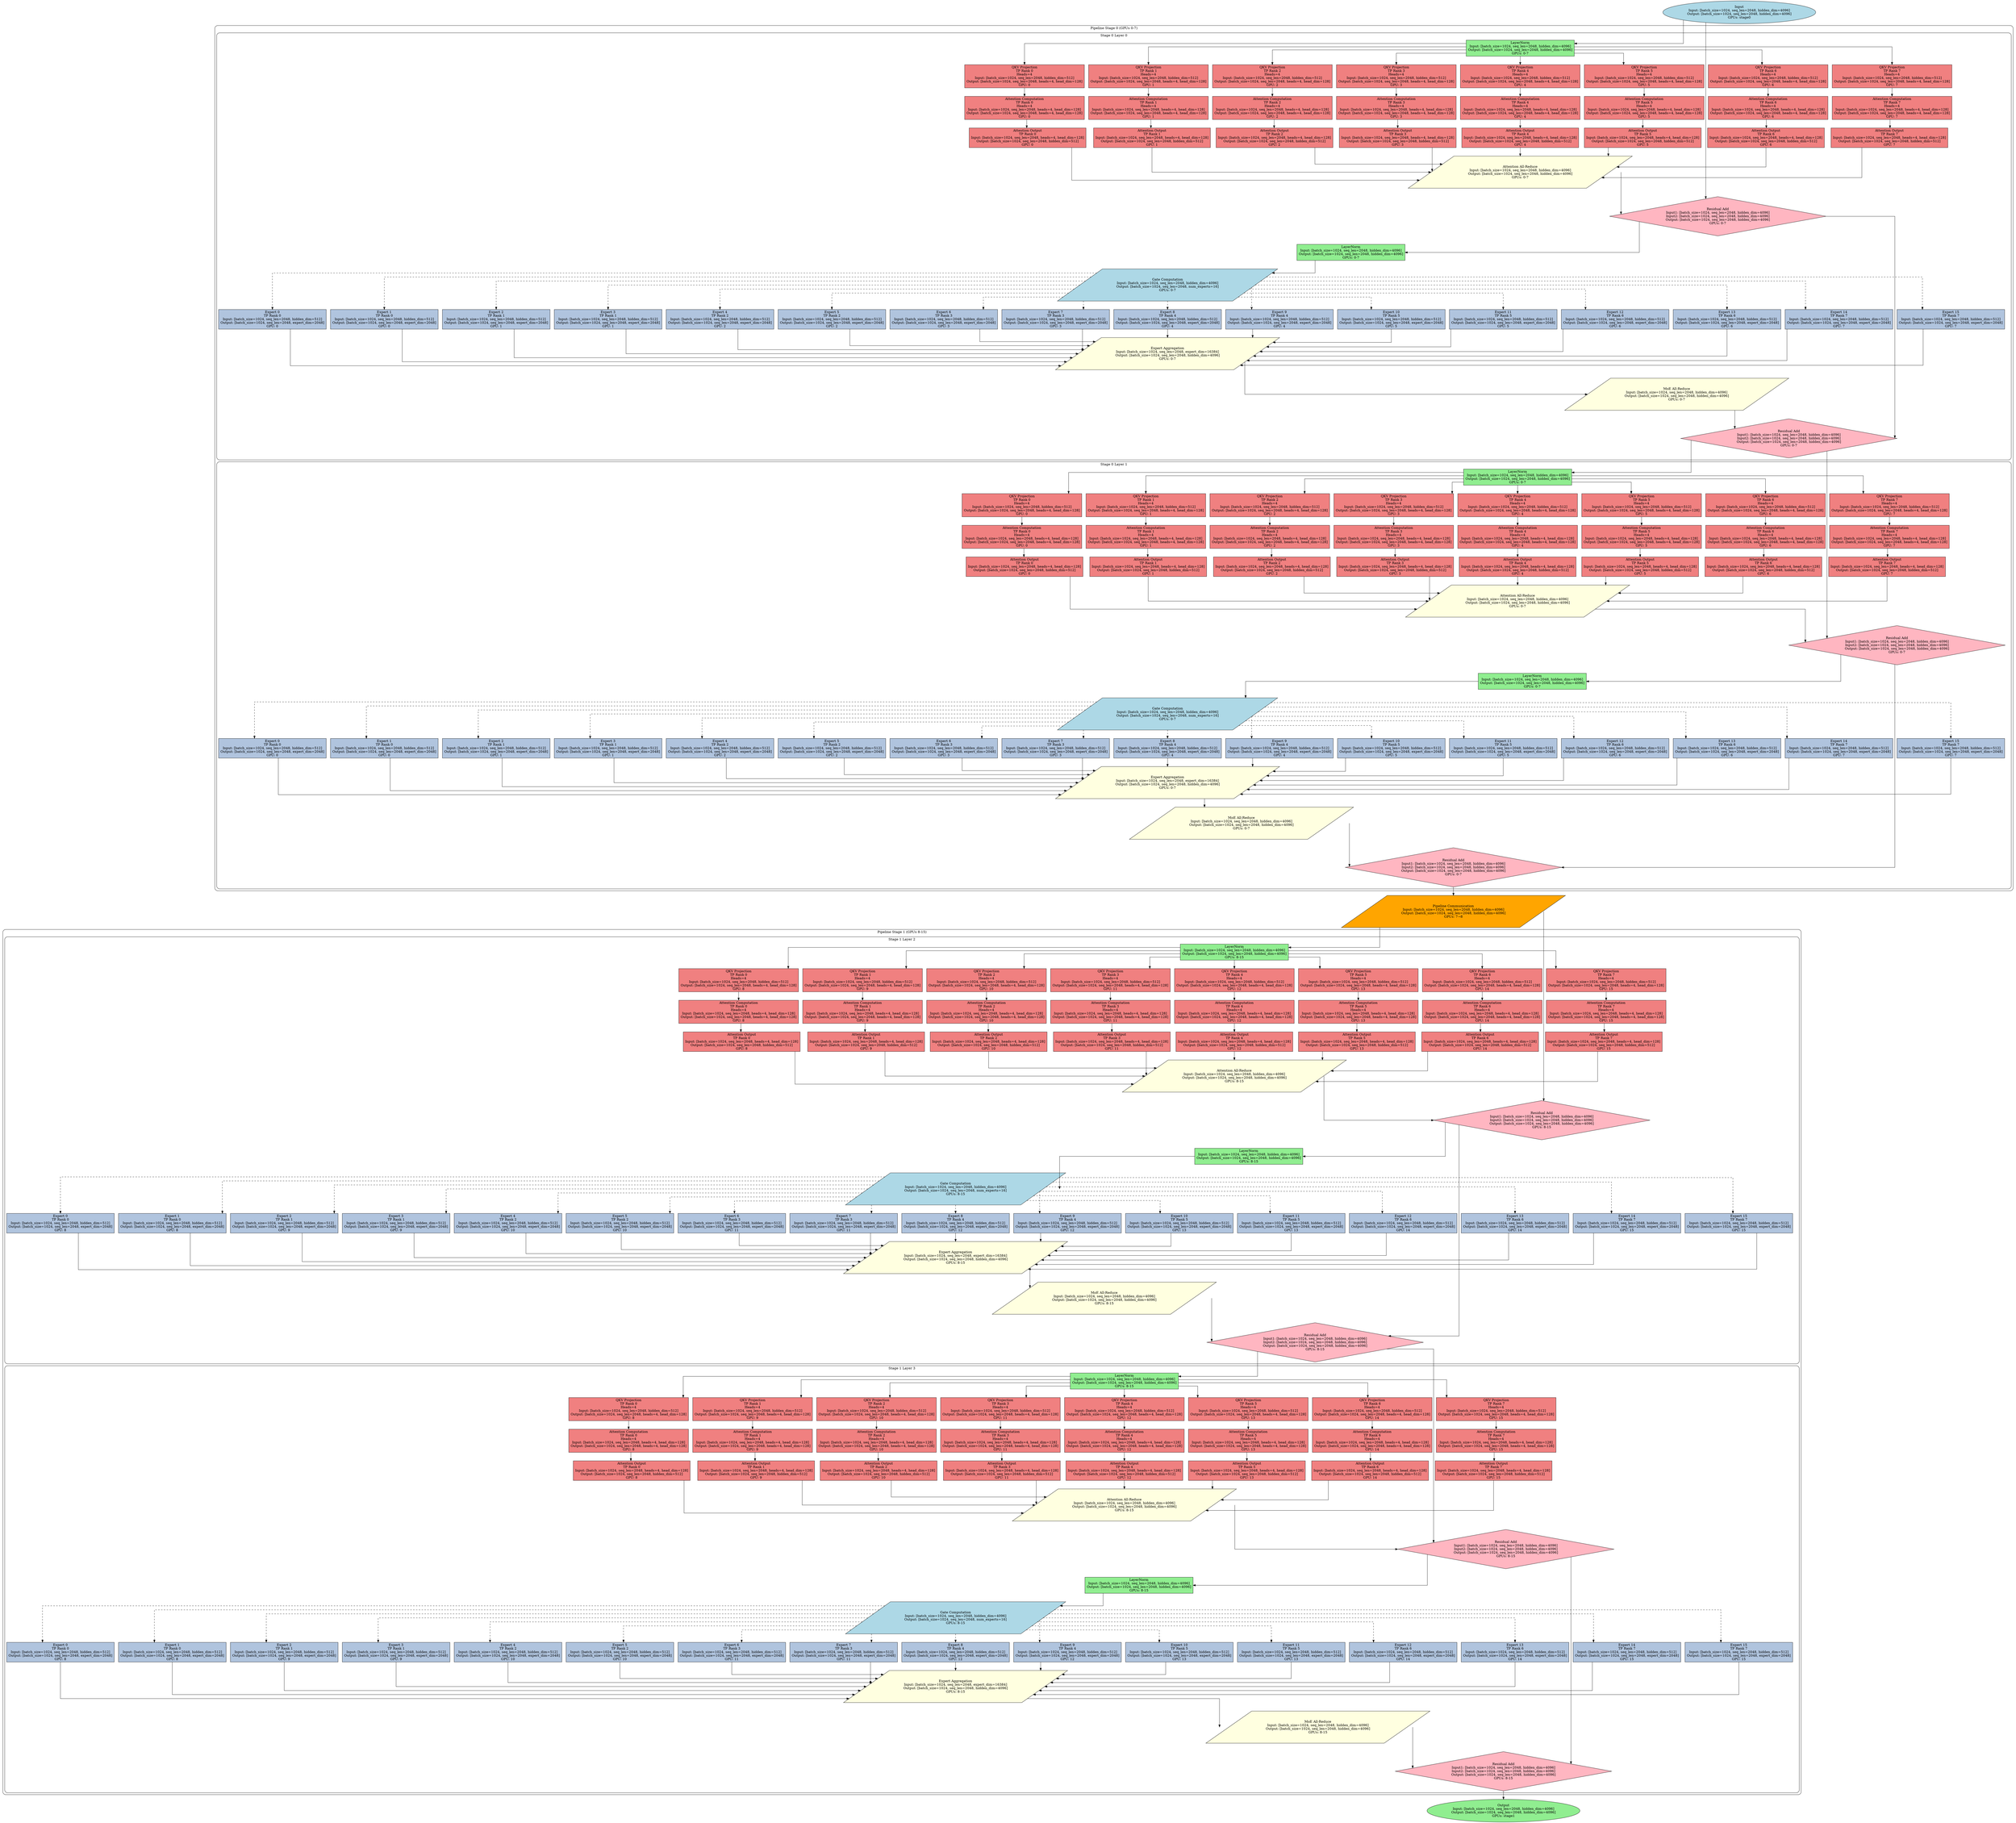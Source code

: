 // Baseline TP=8, PP=2 MoE Transformer DAG
digraph Baseline_TP8_PP2 {
	graph [rankdir=TB splines=ortho]
	node [fillcolor=lightgray shape=rectangle style=filled]
	input [label="Input\nInput: [batch_size=1024, seq_len=2048, hidden_dim=4096]\nOutput: [batch_size=1024, seq_len=2048, hidden_dim=4096]\nGPUs: stage0" fillcolor=lightblue shape=ellipse]
	subgraph cluster_stage0 {
		fillcolor=lightcyan label="Pipeline Stage 0 (GPUs 0-7)" style=rounded
		subgraph cluster_stage0_layer0 {
			fillcolor=lightyellow label="Stage 0 Layer 0" style=rounded
			stage0_layer0_ln1 [label="LayerNorm\nInput: [batch_size=1024, seq_len=2048, hidden_dim=4096]\nOutput: [batch_size=1024, seq_len=2048, hidden_dim=4096]\nGPUs: 0-7" fillcolor=lightgreen]
			stage0_layer0_qkv_tp_0 [label="QKV Projection\nTP Rank 0\nHeads=4\nInput: [batch_size=1024, seq_len=2048, hidden_dim=512]\nOutput: [batch_size=1024, seq_len=2048, heads=4, head_dim=128]\nGPU: 0" fillcolor=lightcoral]
			stage0_layer0_qkv_tp_1 [label="QKV Projection\nTP Rank 1\nHeads=4\nInput: [batch_size=1024, seq_len=2048, hidden_dim=512]\nOutput: [batch_size=1024, seq_len=2048, heads=4, head_dim=128]\nGPU: 1" fillcolor=lightcoral]
			stage0_layer0_qkv_tp_2 [label="QKV Projection\nTP Rank 2\nHeads=4\nInput: [batch_size=1024, seq_len=2048, hidden_dim=512]\nOutput: [batch_size=1024, seq_len=2048, heads=4, head_dim=128]\nGPU: 2" fillcolor=lightcoral]
			stage0_layer0_qkv_tp_3 [label="QKV Projection\nTP Rank 3\nHeads=4\nInput: [batch_size=1024, seq_len=2048, hidden_dim=512]\nOutput: [batch_size=1024, seq_len=2048, heads=4, head_dim=128]\nGPU: 3" fillcolor=lightcoral]
			stage0_layer0_qkv_tp_4 [label="QKV Projection\nTP Rank 4\nHeads=4\nInput: [batch_size=1024, seq_len=2048, hidden_dim=512]\nOutput: [batch_size=1024, seq_len=2048, heads=4, head_dim=128]\nGPU: 4" fillcolor=lightcoral]
			stage0_layer0_qkv_tp_5 [label="QKV Projection\nTP Rank 5\nHeads=4\nInput: [batch_size=1024, seq_len=2048, hidden_dim=512]\nOutput: [batch_size=1024, seq_len=2048, heads=4, head_dim=128]\nGPU: 5" fillcolor=lightcoral]
			stage0_layer0_qkv_tp_6 [label="QKV Projection\nTP Rank 6\nHeads=4\nInput: [batch_size=1024, seq_len=2048, hidden_dim=512]\nOutput: [batch_size=1024, seq_len=2048, heads=4, head_dim=128]\nGPU: 6" fillcolor=lightcoral]
			stage0_layer0_qkv_tp_7 [label="QKV Projection\nTP Rank 7\nHeads=4\nInput: [batch_size=1024, seq_len=2048, hidden_dim=512]\nOutput: [batch_size=1024, seq_len=2048, heads=4, head_dim=128]\nGPU: 7" fillcolor=lightcoral]
			stage0_layer0_attn_tp_0 [label="Attention Computation\nTP Rank 0\nHeads=4\nInput: [batch_size=1024, seq_len=2048, heads=4, head_dim=128]\nOutput: [batch_size=1024, seq_len=2048, heads=4, head_dim=128]\nGPU: 0" fillcolor=lightcoral]
			stage0_layer0_attn_tp_1 [label="Attention Computation\nTP Rank 1\nHeads=4\nInput: [batch_size=1024, seq_len=2048, heads=4, head_dim=128]\nOutput: [batch_size=1024, seq_len=2048, heads=4, head_dim=128]\nGPU: 1" fillcolor=lightcoral]
			stage0_layer0_attn_tp_2 [label="Attention Computation\nTP Rank 2\nHeads=4\nInput: [batch_size=1024, seq_len=2048, heads=4, head_dim=128]\nOutput: [batch_size=1024, seq_len=2048, heads=4, head_dim=128]\nGPU: 2" fillcolor=lightcoral]
			stage0_layer0_attn_tp_3 [label="Attention Computation\nTP Rank 3\nHeads=4\nInput: [batch_size=1024, seq_len=2048, heads=4, head_dim=128]\nOutput: [batch_size=1024, seq_len=2048, heads=4, head_dim=128]\nGPU: 3" fillcolor=lightcoral]
			stage0_layer0_attn_tp_4 [label="Attention Computation\nTP Rank 4\nHeads=4\nInput: [batch_size=1024, seq_len=2048, heads=4, head_dim=128]\nOutput: [batch_size=1024, seq_len=2048, heads=4, head_dim=128]\nGPU: 4" fillcolor=lightcoral]
			stage0_layer0_attn_tp_5 [label="Attention Computation\nTP Rank 5\nHeads=4\nInput: [batch_size=1024, seq_len=2048, heads=4, head_dim=128]\nOutput: [batch_size=1024, seq_len=2048, heads=4, head_dim=128]\nGPU: 5" fillcolor=lightcoral]
			stage0_layer0_attn_tp_6 [label="Attention Computation\nTP Rank 6\nHeads=4\nInput: [batch_size=1024, seq_len=2048, heads=4, head_dim=128]\nOutput: [batch_size=1024, seq_len=2048, heads=4, head_dim=128]\nGPU: 6" fillcolor=lightcoral]
			stage0_layer0_attn_tp_7 [label="Attention Computation\nTP Rank 7\nHeads=4\nInput: [batch_size=1024, seq_len=2048, heads=4, head_dim=128]\nOutput: [batch_size=1024, seq_len=2048, heads=4, head_dim=128]\nGPU: 7" fillcolor=lightcoral]
			stage0_layer0_attn_out_tp_0 [label="Attention Output\nTP Rank 0\nInput: [batch_size=1024, seq_len=2048, heads=4, head_dim=128]\nOutput: [batch_size=1024, seq_len=2048, hidden_dim=512]\nGPU: 0" fillcolor=lightcoral]
			stage0_layer0_attn_out_tp_1 [label="Attention Output\nTP Rank 1\nInput: [batch_size=1024, seq_len=2048, heads=4, head_dim=128]\nOutput: [batch_size=1024, seq_len=2048, hidden_dim=512]\nGPU: 1" fillcolor=lightcoral]
			stage0_layer0_attn_out_tp_2 [label="Attention Output\nTP Rank 2\nInput: [batch_size=1024, seq_len=2048, heads=4, head_dim=128]\nOutput: [batch_size=1024, seq_len=2048, hidden_dim=512]\nGPU: 2" fillcolor=lightcoral]
			stage0_layer0_attn_out_tp_3 [label="Attention Output\nTP Rank 3\nInput: [batch_size=1024, seq_len=2048, heads=4, head_dim=128]\nOutput: [batch_size=1024, seq_len=2048, hidden_dim=512]\nGPU: 3" fillcolor=lightcoral]
			stage0_layer0_attn_out_tp_4 [label="Attention Output\nTP Rank 4\nInput: [batch_size=1024, seq_len=2048, heads=4, head_dim=128]\nOutput: [batch_size=1024, seq_len=2048, hidden_dim=512]\nGPU: 4" fillcolor=lightcoral]
			stage0_layer0_attn_out_tp_5 [label="Attention Output\nTP Rank 5\nInput: [batch_size=1024, seq_len=2048, heads=4, head_dim=128]\nOutput: [batch_size=1024, seq_len=2048, hidden_dim=512]\nGPU: 5" fillcolor=lightcoral]
			stage0_layer0_attn_out_tp_6 [label="Attention Output\nTP Rank 6\nInput: [batch_size=1024, seq_len=2048, heads=4, head_dim=128]\nOutput: [batch_size=1024, seq_len=2048, hidden_dim=512]\nGPU: 6" fillcolor=lightcoral]
			stage0_layer0_attn_out_tp_7 [label="Attention Output\nTP Rank 7\nInput: [batch_size=1024, seq_len=2048, heads=4, head_dim=128]\nOutput: [batch_size=1024, seq_len=2048, hidden_dim=512]\nGPU: 7" fillcolor=lightcoral]
			stage0_layer0_attn_allreduce [label="Attention All-Reduce\nInput: [batch_size=1024, seq_len=2048, hidden_dim=4096]\nOutput: [batch_size=1024, seq_len=2048, hidden_dim=4096]\nGPUs: 0-7" fillcolor=lightyellow shape=parallelogram]
			stage0_layer0_residual1 [label="Residual Add\nInput1: [batch_size=1024, seq_len=2048, hidden_dim=4096]\nInput2: [batch_size=1024, seq_len=2048, hidden_dim=4096]\nOutput: [batch_size=1024, seq_len=2048, hidden_dim=4096]\nGPUs: 0-7" fillcolor=lightpink shape=diamond]
			stage0_layer0_ln2 [label="LayerNorm\nInput: [batch_size=1024, seq_len=2048, hidden_dim=4096]\nOutput: [batch_size=1024, seq_len=2048, hidden_dim=4096]\nGPUs: 0-7" fillcolor=lightgreen]
			stage0_layer0_gate [label="Gate Computation\nInput: [batch_size=1024, seq_len=2048, hidden_dim=4096]\nOutput: [batch_size=1024, seq_len=2048, num_experts=16]\nGPUs: 0-7" fillcolor=lightblue shape=parallelogram]
			stage0_layer0_expert_0_tp_0 [label="Expert 0\nTP Rank 0\nInput: [batch_size=1024, seq_len=2048, hidden_dim=512]\nOutput: [batch_size=1024, seq_len=2048, expert_dim=2048]\nGPU: 0" fillcolor=lightsteelblue]
			stage0_layer0_expert_1_tp_0 [label="Expert 1\nTP Rank 0\nInput: [batch_size=1024, seq_len=2048, hidden_dim=512]\nOutput: [batch_size=1024, seq_len=2048, expert_dim=2048]\nGPU: 0" fillcolor=lightsteelblue]
			stage0_layer0_expert_2_tp_1 [label="Expert 2\nTP Rank 1\nInput: [batch_size=1024, seq_len=2048, hidden_dim=512]\nOutput: [batch_size=1024, seq_len=2048, expert_dim=2048]\nGPU: 1" fillcolor=lightsteelblue]
			stage0_layer0_expert_3_tp_1 [label="Expert 3\nTP Rank 1\nInput: [batch_size=1024, seq_len=2048, hidden_dim=512]\nOutput: [batch_size=1024, seq_len=2048, expert_dim=2048]\nGPU: 1" fillcolor=lightsteelblue]
			stage0_layer0_expert_4_tp_2 [label="Expert 4\nTP Rank 2\nInput: [batch_size=1024, seq_len=2048, hidden_dim=512]\nOutput: [batch_size=1024, seq_len=2048, expert_dim=2048]\nGPU: 2" fillcolor=lightsteelblue]
			stage0_layer0_expert_5_tp_2 [label="Expert 5\nTP Rank 2\nInput: [batch_size=1024, seq_len=2048, hidden_dim=512]\nOutput: [batch_size=1024, seq_len=2048, expert_dim=2048]\nGPU: 2" fillcolor=lightsteelblue]
			stage0_layer0_expert_6_tp_3 [label="Expert 6\nTP Rank 3\nInput: [batch_size=1024, seq_len=2048, hidden_dim=512]\nOutput: [batch_size=1024, seq_len=2048, expert_dim=2048]\nGPU: 3" fillcolor=lightsteelblue]
			stage0_layer0_expert_7_tp_3 [label="Expert 7\nTP Rank 3\nInput: [batch_size=1024, seq_len=2048, hidden_dim=512]\nOutput: [batch_size=1024, seq_len=2048, expert_dim=2048]\nGPU: 3" fillcolor=lightsteelblue]
			stage0_layer0_expert_8_tp_4 [label="Expert 8\nTP Rank 4\nInput: [batch_size=1024, seq_len=2048, hidden_dim=512]\nOutput: [batch_size=1024, seq_len=2048, expert_dim=2048]\nGPU: 4" fillcolor=lightsteelblue]
			stage0_layer0_expert_9_tp_4 [label="Expert 9\nTP Rank 4\nInput: [batch_size=1024, seq_len=2048, hidden_dim=512]\nOutput: [batch_size=1024, seq_len=2048, expert_dim=2048]\nGPU: 4" fillcolor=lightsteelblue]
			stage0_layer0_expert_10_tp_5 [label="Expert 10\nTP Rank 5\nInput: [batch_size=1024, seq_len=2048, hidden_dim=512]\nOutput: [batch_size=1024, seq_len=2048, expert_dim=2048]\nGPU: 5" fillcolor=lightsteelblue]
			stage0_layer0_expert_11_tp_5 [label="Expert 11\nTP Rank 5\nInput: [batch_size=1024, seq_len=2048, hidden_dim=512]\nOutput: [batch_size=1024, seq_len=2048, expert_dim=2048]\nGPU: 5" fillcolor=lightsteelblue]
			stage0_layer0_expert_12_tp_6 [label="Expert 12\nTP Rank 6\nInput: [batch_size=1024, seq_len=2048, hidden_dim=512]\nOutput: [batch_size=1024, seq_len=2048, expert_dim=2048]\nGPU: 6" fillcolor=lightsteelblue]
			stage0_layer0_expert_13_tp_6 [label="Expert 13\nTP Rank 6\nInput: [batch_size=1024, seq_len=2048, hidden_dim=512]\nOutput: [batch_size=1024, seq_len=2048, expert_dim=2048]\nGPU: 6" fillcolor=lightsteelblue]
			stage0_layer0_expert_14_tp_7 [label="Expert 14\nTP Rank 7\nInput: [batch_size=1024, seq_len=2048, hidden_dim=512]\nOutput: [batch_size=1024, seq_len=2048, expert_dim=2048]\nGPU: 7" fillcolor=lightsteelblue]
			stage0_layer0_expert_15_tp_7 [label="Expert 15\nTP Rank 7\nInput: [batch_size=1024, seq_len=2048, hidden_dim=512]\nOutput: [batch_size=1024, seq_len=2048, expert_dim=2048]\nGPU: 7" fillcolor=lightsteelblue]
			stage0_layer0_expert_agg [label="Expert Aggregation\nInput: [batch_size=1024, seq_len=2048, expert_dim=16384]\nOutput: [batch_size=1024, seq_len=2048, hidden_dim=4096]\nGPUs: 0-7" fillcolor=lightyellow shape=parallelogram]
			stage0_layer0_expert_allreduce [label="MoE All-Reduce\nInput: [batch_size=1024, seq_len=2048, hidden_dim=4096]\nOutput: [batch_size=1024, seq_len=2048, hidden_dim=4096]\nGPUs: 0-7" fillcolor=lightyellow shape=parallelogram]
			stage0_layer0_residual2 [label="Residual Add\nInput1: [batch_size=1024, seq_len=2048, hidden_dim=4096]\nInput2: [batch_size=1024, seq_len=2048, hidden_dim=4096]\nOutput: [batch_size=1024, seq_len=2048, hidden_dim=4096]\nGPUs: 0-7" fillcolor=lightpink shape=diamond]
		}
		subgraph cluster_stage0_layer1 {
			fillcolor=lightyellow label="Stage 0 Layer 1" style=rounded
			stage0_layer1_ln1 [label="LayerNorm\nInput: [batch_size=1024, seq_len=2048, hidden_dim=4096]\nOutput: [batch_size=1024, seq_len=2048, hidden_dim=4096]\nGPUs: 0-7" fillcolor=lightgreen]
			stage0_layer1_qkv_tp_0 [label="QKV Projection\nTP Rank 0\nHeads=4\nInput: [batch_size=1024, seq_len=2048, hidden_dim=512]\nOutput: [batch_size=1024, seq_len=2048, heads=4, head_dim=128]\nGPU: 0" fillcolor=lightcoral]
			stage0_layer1_qkv_tp_1 [label="QKV Projection\nTP Rank 1\nHeads=4\nInput: [batch_size=1024, seq_len=2048, hidden_dim=512]\nOutput: [batch_size=1024, seq_len=2048, heads=4, head_dim=128]\nGPU: 1" fillcolor=lightcoral]
			stage0_layer1_qkv_tp_2 [label="QKV Projection\nTP Rank 2\nHeads=4\nInput: [batch_size=1024, seq_len=2048, hidden_dim=512]\nOutput: [batch_size=1024, seq_len=2048, heads=4, head_dim=128]\nGPU: 2" fillcolor=lightcoral]
			stage0_layer1_qkv_tp_3 [label="QKV Projection\nTP Rank 3\nHeads=4\nInput: [batch_size=1024, seq_len=2048, hidden_dim=512]\nOutput: [batch_size=1024, seq_len=2048, heads=4, head_dim=128]\nGPU: 3" fillcolor=lightcoral]
			stage0_layer1_qkv_tp_4 [label="QKV Projection\nTP Rank 4\nHeads=4\nInput: [batch_size=1024, seq_len=2048, hidden_dim=512]\nOutput: [batch_size=1024, seq_len=2048, heads=4, head_dim=128]\nGPU: 4" fillcolor=lightcoral]
			stage0_layer1_qkv_tp_5 [label="QKV Projection\nTP Rank 5\nHeads=4\nInput: [batch_size=1024, seq_len=2048, hidden_dim=512]\nOutput: [batch_size=1024, seq_len=2048, heads=4, head_dim=128]\nGPU: 5" fillcolor=lightcoral]
			stage0_layer1_qkv_tp_6 [label="QKV Projection\nTP Rank 6\nHeads=4\nInput: [batch_size=1024, seq_len=2048, hidden_dim=512]\nOutput: [batch_size=1024, seq_len=2048, heads=4, head_dim=128]\nGPU: 6" fillcolor=lightcoral]
			stage0_layer1_qkv_tp_7 [label="QKV Projection\nTP Rank 7\nHeads=4\nInput: [batch_size=1024, seq_len=2048, hidden_dim=512]\nOutput: [batch_size=1024, seq_len=2048, heads=4, head_dim=128]\nGPU: 7" fillcolor=lightcoral]
			stage0_layer1_attn_tp_0 [label="Attention Computation\nTP Rank 0\nHeads=4\nInput: [batch_size=1024, seq_len=2048, heads=4, head_dim=128]\nOutput: [batch_size=1024, seq_len=2048, heads=4, head_dim=128]\nGPU: 0" fillcolor=lightcoral]
			stage0_layer1_attn_tp_1 [label="Attention Computation\nTP Rank 1\nHeads=4\nInput: [batch_size=1024, seq_len=2048, heads=4, head_dim=128]\nOutput: [batch_size=1024, seq_len=2048, heads=4, head_dim=128]\nGPU: 1" fillcolor=lightcoral]
			stage0_layer1_attn_tp_2 [label="Attention Computation\nTP Rank 2\nHeads=4\nInput: [batch_size=1024, seq_len=2048, heads=4, head_dim=128]\nOutput: [batch_size=1024, seq_len=2048, heads=4, head_dim=128]\nGPU: 2" fillcolor=lightcoral]
			stage0_layer1_attn_tp_3 [label="Attention Computation\nTP Rank 3\nHeads=4\nInput: [batch_size=1024, seq_len=2048, heads=4, head_dim=128]\nOutput: [batch_size=1024, seq_len=2048, heads=4, head_dim=128]\nGPU: 3" fillcolor=lightcoral]
			stage0_layer1_attn_tp_4 [label="Attention Computation\nTP Rank 4\nHeads=4\nInput: [batch_size=1024, seq_len=2048, heads=4, head_dim=128]\nOutput: [batch_size=1024, seq_len=2048, heads=4, head_dim=128]\nGPU: 4" fillcolor=lightcoral]
			stage0_layer1_attn_tp_5 [label="Attention Computation\nTP Rank 5\nHeads=4\nInput: [batch_size=1024, seq_len=2048, heads=4, head_dim=128]\nOutput: [batch_size=1024, seq_len=2048, heads=4, head_dim=128]\nGPU: 5" fillcolor=lightcoral]
			stage0_layer1_attn_tp_6 [label="Attention Computation\nTP Rank 6\nHeads=4\nInput: [batch_size=1024, seq_len=2048, heads=4, head_dim=128]\nOutput: [batch_size=1024, seq_len=2048, heads=4, head_dim=128]\nGPU: 6" fillcolor=lightcoral]
			stage0_layer1_attn_tp_7 [label="Attention Computation\nTP Rank 7\nHeads=4\nInput: [batch_size=1024, seq_len=2048, heads=4, head_dim=128]\nOutput: [batch_size=1024, seq_len=2048, heads=4, head_dim=128]\nGPU: 7" fillcolor=lightcoral]
			stage0_layer1_attn_out_tp_0 [label="Attention Output\nTP Rank 0\nInput: [batch_size=1024, seq_len=2048, heads=4, head_dim=128]\nOutput: [batch_size=1024, seq_len=2048, hidden_dim=512]\nGPU: 0" fillcolor=lightcoral]
			stage0_layer1_attn_out_tp_1 [label="Attention Output\nTP Rank 1\nInput: [batch_size=1024, seq_len=2048, heads=4, head_dim=128]\nOutput: [batch_size=1024, seq_len=2048, hidden_dim=512]\nGPU: 1" fillcolor=lightcoral]
			stage0_layer1_attn_out_tp_2 [label="Attention Output\nTP Rank 2\nInput: [batch_size=1024, seq_len=2048, heads=4, head_dim=128]\nOutput: [batch_size=1024, seq_len=2048, hidden_dim=512]\nGPU: 2" fillcolor=lightcoral]
			stage0_layer1_attn_out_tp_3 [label="Attention Output\nTP Rank 3\nInput: [batch_size=1024, seq_len=2048, heads=4, head_dim=128]\nOutput: [batch_size=1024, seq_len=2048, hidden_dim=512]\nGPU: 3" fillcolor=lightcoral]
			stage0_layer1_attn_out_tp_4 [label="Attention Output\nTP Rank 4\nInput: [batch_size=1024, seq_len=2048, heads=4, head_dim=128]\nOutput: [batch_size=1024, seq_len=2048, hidden_dim=512]\nGPU: 4" fillcolor=lightcoral]
			stage0_layer1_attn_out_tp_5 [label="Attention Output\nTP Rank 5\nInput: [batch_size=1024, seq_len=2048, heads=4, head_dim=128]\nOutput: [batch_size=1024, seq_len=2048, hidden_dim=512]\nGPU: 5" fillcolor=lightcoral]
			stage0_layer1_attn_out_tp_6 [label="Attention Output\nTP Rank 6\nInput: [batch_size=1024, seq_len=2048, heads=4, head_dim=128]\nOutput: [batch_size=1024, seq_len=2048, hidden_dim=512]\nGPU: 6" fillcolor=lightcoral]
			stage0_layer1_attn_out_tp_7 [label="Attention Output\nTP Rank 7\nInput: [batch_size=1024, seq_len=2048, heads=4, head_dim=128]\nOutput: [batch_size=1024, seq_len=2048, hidden_dim=512]\nGPU: 7" fillcolor=lightcoral]
			stage0_layer1_attn_allreduce [label="Attention All-Reduce\nInput: [batch_size=1024, seq_len=2048, hidden_dim=4096]\nOutput: [batch_size=1024, seq_len=2048, hidden_dim=4096]\nGPUs: 0-7" fillcolor=lightyellow shape=parallelogram]
			stage0_layer1_residual1 [label="Residual Add\nInput1: [batch_size=1024, seq_len=2048, hidden_dim=4096]\nInput2: [batch_size=1024, seq_len=2048, hidden_dim=4096]\nOutput: [batch_size=1024, seq_len=2048, hidden_dim=4096]\nGPUs: 0-7" fillcolor=lightpink shape=diamond]
			stage0_layer1_ln2 [label="LayerNorm\nInput: [batch_size=1024, seq_len=2048, hidden_dim=4096]\nOutput: [batch_size=1024, seq_len=2048, hidden_dim=4096]\nGPUs: 0-7" fillcolor=lightgreen]
			stage0_layer1_gate [label="Gate Computation\nInput: [batch_size=1024, seq_len=2048, hidden_dim=4096]\nOutput: [batch_size=1024, seq_len=2048, num_experts=16]\nGPUs: 0-7" fillcolor=lightblue shape=parallelogram]
			stage0_layer1_expert_0_tp_0 [label="Expert 0\nTP Rank 0\nInput: [batch_size=1024, seq_len=2048, hidden_dim=512]\nOutput: [batch_size=1024, seq_len=2048, expert_dim=2048]\nGPU: 0" fillcolor=lightsteelblue]
			stage0_layer1_expert_1_tp_0 [label="Expert 1\nTP Rank 0\nInput: [batch_size=1024, seq_len=2048, hidden_dim=512]\nOutput: [batch_size=1024, seq_len=2048, expert_dim=2048]\nGPU: 0" fillcolor=lightsteelblue]
			stage0_layer1_expert_2_tp_1 [label="Expert 2\nTP Rank 1\nInput: [batch_size=1024, seq_len=2048, hidden_dim=512]\nOutput: [batch_size=1024, seq_len=2048, expert_dim=2048]\nGPU: 1" fillcolor=lightsteelblue]
			stage0_layer1_expert_3_tp_1 [label="Expert 3\nTP Rank 1\nInput: [batch_size=1024, seq_len=2048, hidden_dim=512]\nOutput: [batch_size=1024, seq_len=2048, expert_dim=2048]\nGPU: 1" fillcolor=lightsteelblue]
			stage0_layer1_expert_4_tp_2 [label="Expert 4\nTP Rank 2\nInput: [batch_size=1024, seq_len=2048, hidden_dim=512]\nOutput: [batch_size=1024, seq_len=2048, expert_dim=2048]\nGPU: 2" fillcolor=lightsteelblue]
			stage0_layer1_expert_5_tp_2 [label="Expert 5\nTP Rank 2\nInput: [batch_size=1024, seq_len=2048, hidden_dim=512]\nOutput: [batch_size=1024, seq_len=2048, expert_dim=2048]\nGPU: 2" fillcolor=lightsteelblue]
			stage0_layer1_expert_6_tp_3 [label="Expert 6\nTP Rank 3\nInput: [batch_size=1024, seq_len=2048, hidden_dim=512]\nOutput: [batch_size=1024, seq_len=2048, expert_dim=2048]\nGPU: 3" fillcolor=lightsteelblue]
			stage0_layer1_expert_7_tp_3 [label="Expert 7\nTP Rank 3\nInput: [batch_size=1024, seq_len=2048, hidden_dim=512]\nOutput: [batch_size=1024, seq_len=2048, expert_dim=2048]\nGPU: 3" fillcolor=lightsteelblue]
			stage0_layer1_expert_8_tp_4 [label="Expert 8\nTP Rank 4\nInput: [batch_size=1024, seq_len=2048, hidden_dim=512]\nOutput: [batch_size=1024, seq_len=2048, expert_dim=2048]\nGPU: 4" fillcolor=lightsteelblue]
			stage0_layer1_expert_9_tp_4 [label="Expert 9\nTP Rank 4\nInput: [batch_size=1024, seq_len=2048, hidden_dim=512]\nOutput: [batch_size=1024, seq_len=2048, expert_dim=2048]\nGPU: 4" fillcolor=lightsteelblue]
			stage0_layer1_expert_10_tp_5 [label="Expert 10\nTP Rank 5\nInput: [batch_size=1024, seq_len=2048, hidden_dim=512]\nOutput: [batch_size=1024, seq_len=2048, expert_dim=2048]\nGPU: 5" fillcolor=lightsteelblue]
			stage0_layer1_expert_11_tp_5 [label="Expert 11\nTP Rank 5\nInput: [batch_size=1024, seq_len=2048, hidden_dim=512]\nOutput: [batch_size=1024, seq_len=2048, expert_dim=2048]\nGPU: 5" fillcolor=lightsteelblue]
			stage0_layer1_expert_12_tp_6 [label="Expert 12\nTP Rank 6\nInput: [batch_size=1024, seq_len=2048, hidden_dim=512]\nOutput: [batch_size=1024, seq_len=2048, expert_dim=2048]\nGPU: 6" fillcolor=lightsteelblue]
			stage0_layer1_expert_13_tp_6 [label="Expert 13\nTP Rank 6\nInput: [batch_size=1024, seq_len=2048, hidden_dim=512]\nOutput: [batch_size=1024, seq_len=2048, expert_dim=2048]\nGPU: 6" fillcolor=lightsteelblue]
			stage0_layer1_expert_14_tp_7 [label="Expert 14\nTP Rank 7\nInput: [batch_size=1024, seq_len=2048, hidden_dim=512]\nOutput: [batch_size=1024, seq_len=2048, expert_dim=2048]\nGPU: 7" fillcolor=lightsteelblue]
			stage0_layer1_expert_15_tp_7 [label="Expert 15\nTP Rank 7\nInput: [batch_size=1024, seq_len=2048, hidden_dim=512]\nOutput: [batch_size=1024, seq_len=2048, expert_dim=2048]\nGPU: 7" fillcolor=lightsteelblue]
			stage0_layer1_expert_agg [label="Expert Aggregation\nInput: [batch_size=1024, seq_len=2048, expert_dim=16384]\nOutput: [batch_size=1024, seq_len=2048, hidden_dim=4096]\nGPUs: 0-7" fillcolor=lightyellow shape=parallelogram]
			stage0_layer1_expert_allreduce [label="MoE All-Reduce\nInput: [batch_size=1024, seq_len=2048, hidden_dim=4096]\nOutput: [batch_size=1024, seq_len=2048, hidden_dim=4096]\nGPUs: 0-7" fillcolor=lightyellow shape=parallelogram]
			stage0_layer1_residual2 [label="Residual Add\nInput1: [batch_size=1024, seq_len=2048, hidden_dim=4096]\nInput2: [batch_size=1024, seq_len=2048, hidden_dim=4096]\nOutput: [batch_size=1024, seq_len=2048, hidden_dim=4096]\nGPUs: 0-7" fillcolor=lightpink shape=diamond]
		}
	}
	pipeline_comm_stage0_to_stage1 [label="Pipeline Communication\nInput: [batch_size=1024, seq_len=2048, hidden_dim=4096]\nOutput: [batch_size=1024, seq_len=2048, hidden_dim=4096]\nGPUs: 7→8" fillcolor=orange shape=parallelogram]
	subgraph cluster_stage1 {
		fillcolor=lightcyan label="Pipeline Stage 1 (GPUs 8-15)" style=rounded
		subgraph cluster_stage1_layer2 {
			fillcolor=lightyellow label="Stage 1 Layer 2" style=rounded
			stage1_layer2_ln1 [label="LayerNorm\nInput: [batch_size=1024, seq_len=2048, hidden_dim=4096]\nOutput: [batch_size=1024, seq_len=2048, hidden_dim=4096]\nGPUs: 8-15" fillcolor=lightgreen]
			stage1_layer2_qkv_tp_0 [label="QKV Projection\nTP Rank 0\nHeads=4\nInput: [batch_size=1024, seq_len=2048, hidden_dim=512]\nOutput: [batch_size=1024, seq_len=2048, heads=4, head_dim=128]\nGPU: 8" fillcolor=lightcoral]
			stage1_layer2_qkv_tp_1 [label="QKV Projection\nTP Rank 1\nHeads=4\nInput: [batch_size=1024, seq_len=2048, hidden_dim=512]\nOutput: [batch_size=1024, seq_len=2048, heads=4, head_dim=128]\nGPU: 9" fillcolor=lightcoral]
			stage1_layer2_qkv_tp_2 [label="QKV Projection\nTP Rank 2\nHeads=4\nInput: [batch_size=1024, seq_len=2048, hidden_dim=512]\nOutput: [batch_size=1024, seq_len=2048, heads=4, head_dim=128]\nGPU: 10" fillcolor=lightcoral]
			stage1_layer2_qkv_tp_3 [label="QKV Projection\nTP Rank 3\nHeads=4\nInput: [batch_size=1024, seq_len=2048, hidden_dim=512]\nOutput: [batch_size=1024, seq_len=2048, heads=4, head_dim=128]\nGPU: 11" fillcolor=lightcoral]
			stage1_layer2_qkv_tp_4 [label="QKV Projection\nTP Rank 4\nHeads=4\nInput: [batch_size=1024, seq_len=2048, hidden_dim=512]\nOutput: [batch_size=1024, seq_len=2048, heads=4, head_dim=128]\nGPU: 12" fillcolor=lightcoral]
			stage1_layer2_qkv_tp_5 [label="QKV Projection\nTP Rank 5\nHeads=4\nInput: [batch_size=1024, seq_len=2048, hidden_dim=512]\nOutput: [batch_size=1024, seq_len=2048, heads=4, head_dim=128]\nGPU: 13" fillcolor=lightcoral]
			stage1_layer2_qkv_tp_6 [label="QKV Projection\nTP Rank 6\nHeads=4\nInput: [batch_size=1024, seq_len=2048, hidden_dim=512]\nOutput: [batch_size=1024, seq_len=2048, heads=4, head_dim=128]\nGPU: 14" fillcolor=lightcoral]
			stage1_layer2_qkv_tp_7 [label="QKV Projection\nTP Rank 7\nHeads=4\nInput: [batch_size=1024, seq_len=2048, hidden_dim=512]\nOutput: [batch_size=1024, seq_len=2048, heads=4, head_dim=128]\nGPU: 15" fillcolor=lightcoral]
			stage1_layer2_attn_tp_0 [label="Attention Computation\nTP Rank 0\nHeads=4\nInput: [batch_size=1024, seq_len=2048, heads=4, head_dim=128]\nOutput: [batch_size=1024, seq_len=2048, heads=4, head_dim=128]\nGPU: 8" fillcolor=lightcoral]
			stage1_layer2_attn_tp_1 [label="Attention Computation\nTP Rank 1\nHeads=4\nInput: [batch_size=1024, seq_len=2048, heads=4, head_dim=128]\nOutput: [batch_size=1024, seq_len=2048, heads=4, head_dim=128]\nGPU: 9" fillcolor=lightcoral]
			stage1_layer2_attn_tp_2 [label="Attention Computation\nTP Rank 2\nHeads=4\nInput: [batch_size=1024, seq_len=2048, heads=4, head_dim=128]\nOutput: [batch_size=1024, seq_len=2048, heads=4, head_dim=128]\nGPU: 10" fillcolor=lightcoral]
			stage1_layer2_attn_tp_3 [label="Attention Computation\nTP Rank 3\nHeads=4\nInput: [batch_size=1024, seq_len=2048, heads=4, head_dim=128]\nOutput: [batch_size=1024, seq_len=2048, heads=4, head_dim=128]\nGPU: 11" fillcolor=lightcoral]
			stage1_layer2_attn_tp_4 [label="Attention Computation\nTP Rank 4\nHeads=4\nInput: [batch_size=1024, seq_len=2048, heads=4, head_dim=128]\nOutput: [batch_size=1024, seq_len=2048, heads=4, head_dim=128]\nGPU: 12" fillcolor=lightcoral]
			stage1_layer2_attn_tp_5 [label="Attention Computation\nTP Rank 5\nHeads=4\nInput: [batch_size=1024, seq_len=2048, heads=4, head_dim=128]\nOutput: [batch_size=1024, seq_len=2048, heads=4, head_dim=128]\nGPU: 13" fillcolor=lightcoral]
			stage1_layer2_attn_tp_6 [label="Attention Computation\nTP Rank 6\nHeads=4\nInput: [batch_size=1024, seq_len=2048, heads=4, head_dim=128]\nOutput: [batch_size=1024, seq_len=2048, heads=4, head_dim=128]\nGPU: 14" fillcolor=lightcoral]
			stage1_layer2_attn_tp_7 [label="Attention Computation\nTP Rank 7\nHeads=4\nInput: [batch_size=1024, seq_len=2048, heads=4, head_dim=128]\nOutput: [batch_size=1024, seq_len=2048, heads=4, head_dim=128]\nGPU: 15" fillcolor=lightcoral]
			stage1_layer2_attn_out_tp_0 [label="Attention Output\nTP Rank 0\nInput: [batch_size=1024, seq_len=2048, heads=4, head_dim=128]\nOutput: [batch_size=1024, seq_len=2048, hidden_dim=512]\nGPU: 8" fillcolor=lightcoral]
			stage1_layer2_attn_out_tp_1 [label="Attention Output\nTP Rank 1\nInput: [batch_size=1024, seq_len=2048, heads=4, head_dim=128]\nOutput: [batch_size=1024, seq_len=2048, hidden_dim=512]\nGPU: 9" fillcolor=lightcoral]
			stage1_layer2_attn_out_tp_2 [label="Attention Output\nTP Rank 2\nInput: [batch_size=1024, seq_len=2048, heads=4, head_dim=128]\nOutput: [batch_size=1024, seq_len=2048, hidden_dim=512]\nGPU: 10" fillcolor=lightcoral]
			stage1_layer2_attn_out_tp_3 [label="Attention Output\nTP Rank 3\nInput: [batch_size=1024, seq_len=2048, heads=4, head_dim=128]\nOutput: [batch_size=1024, seq_len=2048, hidden_dim=512]\nGPU: 11" fillcolor=lightcoral]
			stage1_layer2_attn_out_tp_4 [label="Attention Output\nTP Rank 4\nInput: [batch_size=1024, seq_len=2048, heads=4, head_dim=128]\nOutput: [batch_size=1024, seq_len=2048, hidden_dim=512]\nGPU: 12" fillcolor=lightcoral]
			stage1_layer2_attn_out_tp_5 [label="Attention Output\nTP Rank 5\nInput: [batch_size=1024, seq_len=2048, heads=4, head_dim=128]\nOutput: [batch_size=1024, seq_len=2048, hidden_dim=512]\nGPU: 13" fillcolor=lightcoral]
			stage1_layer2_attn_out_tp_6 [label="Attention Output\nTP Rank 6\nInput: [batch_size=1024, seq_len=2048, heads=4, head_dim=128]\nOutput: [batch_size=1024, seq_len=2048, hidden_dim=512]\nGPU: 14" fillcolor=lightcoral]
			stage1_layer2_attn_out_tp_7 [label="Attention Output\nTP Rank 7\nInput: [batch_size=1024, seq_len=2048, heads=4, head_dim=128]\nOutput: [batch_size=1024, seq_len=2048, hidden_dim=512]\nGPU: 15" fillcolor=lightcoral]
			stage1_layer2_attn_allreduce [label="Attention All-Reduce\nInput: [batch_size=1024, seq_len=2048, hidden_dim=4096]\nOutput: [batch_size=1024, seq_len=2048, hidden_dim=4096]\nGPUs: 8-15" fillcolor=lightyellow shape=parallelogram]
			stage1_layer2_residual1 [label="Residual Add\nInput1: [batch_size=1024, seq_len=2048, hidden_dim=4096]\nInput2: [batch_size=1024, seq_len=2048, hidden_dim=4096]\nOutput: [batch_size=1024, seq_len=2048, hidden_dim=4096]\nGPUs: 8-15" fillcolor=lightpink shape=diamond]
			stage1_layer2_ln2 [label="LayerNorm\nInput: [batch_size=1024, seq_len=2048, hidden_dim=4096]\nOutput: [batch_size=1024, seq_len=2048, hidden_dim=4096]\nGPUs: 8-15" fillcolor=lightgreen]
			stage1_layer2_gate [label="Gate Computation\nInput: [batch_size=1024, seq_len=2048, hidden_dim=4096]\nOutput: [batch_size=1024, seq_len=2048, num_experts=16]\nGPUs: 8-15" fillcolor=lightblue shape=parallelogram]
			stage1_layer2_expert_0_tp_0 [label="Expert 0\nTP Rank 0\nInput: [batch_size=1024, seq_len=2048, hidden_dim=512]\nOutput: [batch_size=1024, seq_len=2048, expert_dim=2048]\nGPU: 8" fillcolor=lightsteelblue]
			stage1_layer2_expert_1_tp_0 [label="Expert 1\nTP Rank 0\nInput: [batch_size=1024, seq_len=2048, hidden_dim=512]\nOutput: [batch_size=1024, seq_len=2048, expert_dim=2048]\nGPU: 8" fillcolor=lightsteelblue]
			stage1_layer2_expert_2_tp_1 [label="Expert 2\nTP Rank 1\nInput: [batch_size=1024, seq_len=2048, hidden_dim=512]\nOutput: [batch_size=1024, seq_len=2048, expert_dim=2048]\nGPU: 9" fillcolor=lightsteelblue]
			stage1_layer2_expert_3_tp_1 [label="Expert 3\nTP Rank 1\nInput: [batch_size=1024, seq_len=2048, hidden_dim=512]\nOutput: [batch_size=1024, seq_len=2048, expert_dim=2048]\nGPU: 9" fillcolor=lightsteelblue]
			stage1_layer2_expert_4_tp_2 [label="Expert 4\nTP Rank 2\nInput: [batch_size=1024, seq_len=2048, hidden_dim=512]\nOutput: [batch_size=1024, seq_len=2048, expert_dim=2048]\nGPU: 10" fillcolor=lightsteelblue]
			stage1_layer2_expert_5_tp_2 [label="Expert 5\nTP Rank 2\nInput: [batch_size=1024, seq_len=2048, hidden_dim=512]\nOutput: [batch_size=1024, seq_len=2048, expert_dim=2048]\nGPU: 10" fillcolor=lightsteelblue]
			stage1_layer2_expert_6_tp_3 [label="Expert 6\nTP Rank 3\nInput: [batch_size=1024, seq_len=2048, hidden_dim=512]\nOutput: [batch_size=1024, seq_len=2048, expert_dim=2048]\nGPU: 11" fillcolor=lightsteelblue]
			stage1_layer2_expert_7_tp_3 [label="Expert 7\nTP Rank 3\nInput: [batch_size=1024, seq_len=2048, hidden_dim=512]\nOutput: [batch_size=1024, seq_len=2048, expert_dim=2048]\nGPU: 11" fillcolor=lightsteelblue]
			stage1_layer2_expert_8_tp_4 [label="Expert 8\nTP Rank 4\nInput: [batch_size=1024, seq_len=2048, hidden_dim=512]\nOutput: [batch_size=1024, seq_len=2048, expert_dim=2048]\nGPU: 12" fillcolor=lightsteelblue]
			stage1_layer2_expert_9_tp_4 [label="Expert 9\nTP Rank 4\nInput: [batch_size=1024, seq_len=2048, hidden_dim=512]\nOutput: [batch_size=1024, seq_len=2048, expert_dim=2048]\nGPU: 12" fillcolor=lightsteelblue]
			stage1_layer2_expert_10_tp_5 [label="Expert 10\nTP Rank 5\nInput: [batch_size=1024, seq_len=2048, hidden_dim=512]\nOutput: [batch_size=1024, seq_len=2048, expert_dim=2048]\nGPU: 13" fillcolor=lightsteelblue]
			stage1_layer2_expert_11_tp_5 [label="Expert 11\nTP Rank 5\nInput: [batch_size=1024, seq_len=2048, hidden_dim=512]\nOutput: [batch_size=1024, seq_len=2048, expert_dim=2048]\nGPU: 13" fillcolor=lightsteelblue]
			stage1_layer2_expert_12_tp_6 [label="Expert 12\nTP Rank 6\nInput: [batch_size=1024, seq_len=2048, hidden_dim=512]\nOutput: [batch_size=1024, seq_len=2048, expert_dim=2048]\nGPU: 14" fillcolor=lightsteelblue]
			stage1_layer2_expert_13_tp_6 [label="Expert 13\nTP Rank 6\nInput: [batch_size=1024, seq_len=2048, hidden_dim=512]\nOutput: [batch_size=1024, seq_len=2048, expert_dim=2048]\nGPU: 14" fillcolor=lightsteelblue]
			stage1_layer2_expert_14_tp_7 [label="Expert 14\nTP Rank 7\nInput: [batch_size=1024, seq_len=2048, hidden_dim=512]\nOutput: [batch_size=1024, seq_len=2048, expert_dim=2048]\nGPU: 15" fillcolor=lightsteelblue]
			stage1_layer2_expert_15_tp_7 [label="Expert 15\nTP Rank 7\nInput: [batch_size=1024, seq_len=2048, hidden_dim=512]\nOutput: [batch_size=1024, seq_len=2048, expert_dim=2048]\nGPU: 15" fillcolor=lightsteelblue]
			stage1_layer2_expert_agg [label="Expert Aggregation\nInput: [batch_size=1024, seq_len=2048, expert_dim=16384]\nOutput: [batch_size=1024, seq_len=2048, hidden_dim=4096]\nGPUs: 8-15" fillcolor=lightyellow shape=parallelogram]
			stage1_layer2_expert_allreduce [label="MoE All-Reduce\nInput: [batch_size=1024, seq_len=2048, hidden_dim=4096]\nOutput: [batch_size=1024, seq_len=2048, hidden_dim=4096]\nGPUs: 8-15" fillcolor=lightyellow shape=parallelogram]
			stage1_layer2_residual2 [label="Residual Add\nInput1: [batch_size=1024, seq_len=2048, hidden_dim=4096]\nInput2: [batch_size=1024, seq_len=2048, hidden_dim=4096]\nOutput: [batch_size=1024, seq_len=2048, hidden_dim=4096]\nGPUs: 8-15" fillcolor=lightpink shape=diamond]
		}
		subgraph cluster_stage1_layer3 {
			fillcolor=lightyellow label="Stage 1 Layer 3" style=rounded
			stage1_layer3_ln1 [label="LayerNorm\nInput: [batch_size=1024, seq_len=2048, hidden_dim=4096]\nOutput: [batch_size=1024, seq_len=2048, hidden_dim=4096]\nGPUs: 8-15" fillcolor=lightgreen]
			stage1_layer3_qkv_tp_0 [label="QKV Projection\nTP Rank 0\nHeads=4\nInput: [batch_size=1024, seq_len=2048, hidden_dim=512]\nOutput: [batch_size=1024, seq_len=2048, heads=4, head_dim=128]\nGPU: 8" fillcolor=lightcoral]
			stage1_layer3_qkv_tp_1 [label="QKV Projection\nTP Rank 1\nHeads=4\nInput: [batch_size=1024, seq_len=2048, hidden_dim=512]\nOutput: [batch_size=1024, seq_len=2048, heads=4, head_dim=128]\nGPU: 9" fillcolor=lightcoral]
			stage1_layer3_qkv_tp_2 [label="QKV Projection\nTP Rank 2\nHeads=4\nInput: [batch_size=1024, seq_len=2048, hidden_dim=512]\nOutput: [batch_size=1024, seq_len=2048, heads=4, head_dim=128]\nGPU: 10" fillcolor=lightcoral]
			stage1_layer3_qkv_tp_3 [label="QKV Projection\nTP Rank 3\nHeads=4\nInput: [batch_size=1024, seq_len=2048, hidden_dim=512]\nOutput: [batch_size=1024, seq_len=2048, heads=4, head_dim=128]\nGPU: 11" fillcolor=lightcoral]
			stage1_layer3_qkv_tp_4 [label="QKV Projection\nTP Rank 4\nHeads=4\nInput: [batch_size=1024, seq_len=2048, hidden_dim=512]\nOutput: [batch_size=1024, seq_len=2048, heads=4, head_dim=128]\nGPU: 12" fillcolor=lightcoral]
			stage1_layer3_qkv_tp_5 [label="QKV Projection\nTP Rank 5\nHeads=4\nInput: [batch_size=1024, seq_len=2048, hidden_dim=512]\nOutput: [batch_size=1024, seq_len=2048, heads=4, head_dim=128]\nGPU: 13" fillcolor=lightcoral]
			stage1_layer3_qkv_tp_6 [label="QKV Projection\nTP Rank 6\nHeads=4\nInput: [batch_size=1024, seq_len=2048, hidden_dim=512]\nOutput: [batch_size=1024, seq_len=2048, heads=4, head_dim=128]\nGPU: 14" fillcolor=lightcoral]
			stage1_layer3_qkv_tp_7 [label="QKV Projection\nTP Rank 7\nHeads=4\nInput: [batch_size=1024, seq_len=2048, hidden_dim=512]\nOutput: [batch_size=1024, seq_len=2048, heads=4, head_dim=128]\nGPU: 15" fillcolor=lightcoral]
			stage1_layer3_attn_tp_0 [label="Attention Computation\nTP Rank 0\nHeads=4\nInput: [batch_size=1024, seq_len=2048, heads=4, head_dim=128]\nOutput: [batch_size=1024, seq_len=2048, heads=4, head_dim=128]\nGPU: 8" fillcolor=lightcoral]
			stage1_layer3_attn_tp_1 [label="Attention Computation\nTP Rank 1\nHeads=4\nInput: [batch_size=1024, seq_len=2048, heads=4, head_dim=128]\nOutput: [batch_size=1024, seq_len=2048, heads=4, head_dim=128]\nGPU: 9" fillcolor=lightcoral]
			stage1_layer3_attn_tp_2 [label="Attention Computation\nTP Rank 2\nHeads=4\nInput: [batch_size=1024, seq_len=2048, heads=4, head_dim=128]\nOutput: [batch_size=1024, seq_len=2048, heads=4, head_dim=128]\nGPU: 10" fillcolor=lightcoral]
			stage1_layer3_attn_tp_3 [label="Attention Computation\nTP Rank 3\nHeads=4\nInput: [batch_size=1024, seq_len=2048, heads=4, head_dim=128]\nOutput: [batch_size=1024, seq_len=2048, heads=4, head_dim=128]\nGPU: 11" fillcolor=lightcoral]
			stage1_layer3_attn_tp_4 [label="Attention Computation\nTP Rank 4\nHeads=4\nInput: [batch_size=1024, seq_len=2048, heads=4, head_dim=128]\nOutput: [batch_size=1024, seq_len=2048, heads=4, head_dim=128]\nGPU: 12" fillcolor=lightcoral]
			stage1_layer3_attn_tp_5 [label="Attention Computation\nTP Rank 5\nHeads=4\nInput: [batch_size=1024, seq_len=2048, heads=4, head_dim=128]\nOutput: [batch_size=1024, seq_len=2048, heads=4, head_dim=128]\nGPU: 13" fillcolor=lightcoral]
			stage1_layer3_attn_tp_6 [label="Attention Computation\nTP Rank 6\nHeads=4\nInput: [batch_size=1024, seq_len=2048, heads=4, head_dim=128]\nOutput: [batch_size=1024, seq_len=2048, heads=4, head_dim=128]\nGPU: 14" fillcolor=lightcoral]
			stage1_layer3_attn_tp_7 [label="Attention Computation\nTP Rank 7\nHeads=4\nInput: [batch_size=1024, seq_len=2048, heads=4, head_dim=128]\nOutput: [batch_size=1024, seq_len=2048, heads=4, head_dim=128]\nGPU: 15" fillcolor=lightcoral]
			stage1_layer3_attn_out_tp_0 [label="Attention Output\nTP Rank 0\nInput: [batch_size=1024, seq_len=2048, heads=4, head_dim=128]\nOutput: [batch_size=1024, seq_len=2048, hidden_dim=512]\nGPU: 8" fillcolor=lightcoral]
			stage1_layer3_attn_out_tp_1 [label="Attention Output\nTP Rank 1\nInput: [batch_size=1024, seq_len=2048, heads=4, head_dim=128]\nOutput: [batch_size=1024, seq_len=2048, hidden_dim=512]\nGPU: 9" fillcolor=lightcoral]
			stage1_layer3_attn_out_tp_2 [label="Attention Output\nTP Rank 2\nInput: [batch_size=1024, seq_len=2048, heads=4, head_dim=128]\nOutput: [batch_size=1024, seq_len=2048, hidden_dim=512]\nGPU: 10" fillcolor=lightcoral]
			stage1_layer3_attn_out_tp_3 [label="Attention Output\nTP Rank 3\nInput: [batch_size=1024, seq_len=2048, heads=4, head_dim=128]\nOutput: [batch_size=1024, seq_len=2048, hidden_dim=512]\nGPU: 11" fillcolor=lightcoral]
			stage1_layer3_attn_out_tp_4 [label="Attention Output\nTP Rank 4\nInput: [batch_size=1024, seq_len=2048, heads=4, head_dim=128]\nOutput: [batch_size=1024, seq_len=2048, hidden_dim=512]\nGPU: 12" fillcolor=lightcoral]
			stage1_layer3_attn_out_tp_5 [label="Attention Output\nTP Rank 5\nInput: [batch_size=1024, seq_len=2048, heads=4, head_dim=128]\nOutput: [batch_size=1024, seq_len=2048, hidden_dim=512]\nGPU: 13" fillcolor=lightcoral]
			stage1_layer3_attn_out_tp_6 [label="Attention Output\nTP Rank 6\nInput: [batch_size=1024, seq_len=2048, heads=4, head_dim=128]\nOutput: [batch_size=1024, seq_len=2048, hidden_dim=512]\nGPU: 14" fillcolor=lightcoral]
			stage1_layer3_attn_out_tp_7 [label="Attention Output\nTP Rank 7\nInput: [batch_size=1024, seq_len=2048, heads=4, head_dim=128]\nOutput: [batch_size=1024, seq_len=2048, hidden_dim=512]\nGPU: 15" fillcolor=lightcoral]
			stage1_layer3_attn_allreduce [label="Attention All-Reduce\nInput: [batch_size=1024, seq_len=2048, hidden_dim=4096]\nOutput: [batch_size=1024, seq_len=2048, hidden_dim=4096]\nGPUs: 8-15" fillcolor=lightyellow shape=parallelogram]
			stage1_layer3_residual1 [label="Residual Add\nInput1: [batch_size=1024, seq_len=2048, hidden_dim=4096]\nInput2: [batch_size=1024, seq_len=2048, hidden_dim=4096]\nOutput: [batch_size=1024, seq_len=2048, hidden_dim=4096]\nGPUs: 8-15" fillcolor=lightpink shape=diamond]
			stage1_layer3_ln2 [label="LayerNorm\nInput: [batch_size=1024, seq_len=2048, hidden_dim=4096]\nOutput: [batch_size=1024, seq_len=2048, hidden_dim=4096]\nGPUs: 8-15" fillcolor=lightgreen]
			stage1_layer3_gate [label="Gate Computation\nInput: [batch_size=1024, seq_len=2048, hidden_dim=4096]\nOutput: [batch_size=1024, seq_len=2048, num_experts=16]\nGPUs: 8-15" fillcolor=lightblue shape=parallelogram]
			stage1_layer3_expert_0_tp_0 [label="Expert 0\nTP Rank 0\nInput: [batch_size=1024, seq_len=2048, hidden_dim=512]\nOutput: [batch_size=1024, seq_len=2048, expert_dim=2048]\nGPU: 8" fillcolor=lightsteelblue]
			stage1_layer3_expert_1_tp_0 [label="Expert 1\nTP Rank 0\nInput: [batch_size=1024, seq_len=2048, hidden_dim=512]\nOutput: [batch_size=1024, seq_len=2048, expert_dim=2048]\nGPU: 8" fillcolor=lightsteelblue]
			stage1_layer3_expert_2_tp_1 [label="Expert 2\nTP Rank 1\nInput: [batch_size=1024, seq_len=2048, hidden_dim=512]\nOutput: [batch_size=1024, seq_len=2048, expert_dim=2048]\nGPU: 9" fillcolor=lightsteelblue]
			stage1_layer3_expert_3_tp_1 [label="Expert 3\nTP Rank 1\nInput: [batch_size=1024, seq_len=2048, hidden_dim=512]\nOutput: [batch_size=1024, seq_len=2048, expert_dim=2048]\nGPU: 9" fillcolor=lightsteelblue]
			stage1_layer3_expert_4_tp_2 [label="Expert 4\nTP Rank 2\nInput: [batch_size=1024, seq_len=2048, hidden_dim=512]\nOutput: [batch_size=1024, seq_len=2048, expert_dim=2048]\nGPU: 10" fillcolor=lightsteelblue]
			stage1_layer3_expert_5_tp_2 [label="Expert 5\nTP Rank 2\nInput: [batch_size=1024, seq_len=2048, hidden_dim=512]\nOutput: [batch_size=1024, seq_len=2048, expert_dim=2048]\nGPU: 10" fillcolor=lightsteelblue]
			stage1_layer3_expert_6_tp_3 [label="Expert 6\nTP Rank 3\nInput: [batch_size=1024, seq_len=2048, hidden_dim=512]\nOutput: [batch_size=1024, seq_len=2048, expert_dim=2048]\nGPU: 11" fillcolor=lightsteelblue]
			stage1_layer3_expert_7_tp_3 [label="Expert 7\nTP Rank 3\nInput: [batch_size=1024, seq_len=2048, hidden_dim=512]\nOutput: [batch_size=1024, seq_len=2048, expert_dim=2048]\nGPU: 11" fillcolor=lightsteelblue]
			stage1_layer3_expert_8_tp_4 [label="Expert 8\nTP Rank 4\nInput: [batch_size=1024, seq_len=2048, hidden_dim=512]\nOutput: [batch_size=1024, seq_len=2048, expert_dim=2048]\nGPU: 12" fillcolor=lightsteelblue]
			stage1_layer3_expert_9_tp_4 [label="Expert 9\nTP Rank 4\nInput: [batch_size=1024, seq_len=2048, hidden_dim=512]\nOutput: [batch_size=1024, seq_len=2048, expert_dim=2048]\nGPU: 12" fillcolor=lightsteelblue]
			stage1_layer3_expert_10_tp_5 [label="Expert 10\nTP Rank 5\nInput: [batch_size=1024, seq_len=2048, hidden_dim=512]\nOutput: [batch_size=1024, seq_len=2048, expert_dim=2048]\nGPU: 13" fillcolor=lightsteelblue]
			stage1_layer3_expert_11_tp_5 [label="Expert 11\nTP Rank 5\nInput: [batch_size=1024, seq_len=2048, hidden_dim=512]\nOutput: [batch_size=1024, seq_len=2048, expert_dim=2048]\nGPU: 13" fillcolor=lightsteelblue]
			stage1_layer3_expert_12_tp_6 [label="Expert 12\nTP Rank 6\nInput: [batch_size=1024, seq_len=2048, hidden_dim=512]\nOutput: [batch_size=1024, seq_len=2048, expert_dim=2048]\nGPU: 14" fillcolor=lightsteelblue]
			stage1_layer3_expert_13_tp_6 [label="Expert 13\nTP Rank 6\nInput: [batch_size=1024, seq_len=2048, hidden_dim=512]\nOutput: [batch_size=1024, seq_len=2048, expert_dim=2048]\nGPU: 14" fillcolor=lightsteelblue]
			stage1_layer3_expert_14_tp_7 [label="Expert 14\nTP Rank 7\nInput: [batch_size=1024, seq_len=2048, hidden_dim=512]\nOutput: [batch_size=1024, seq_len=2048, expert_dim=2048]\nGPU: 15" fillcolor=lightsteelblue]
			stage1_layer3_expert_15_tp_7 [label="Expert 15\nTP Rank 7\nInput: [batch_size=1024, seq_len=2048, hidden_dim=512]\nOutput: [batch_size=1024, seq_len=2048, expert_dim=2048]\nGPU: 15" fillcolor=lightsteelblue]
			stage1_layer3_expert_agg [label="Expert Aggregation\nInput: [batch_size=1024, seq_len=2048, expert_dim=16384]\nOutput: [batch_size=1024, seq_len=2048, hidden_dim=4096]\nGPUs: 8-15" fillcolor=lightyellow shape=parallelogram]
			stage1_layer3_expert_allreduce [label="MoE All-Reduce\nInput: [batch_size=1024, seq_len=2048, hidden_dim=4096]\nOutput: [batch_size=1024, seq_len=2048, hidden_dim=4096]\nGPUs: 8-15" fillcolor=lightyellow shape=parallelogram]
			stage1_layer3_residual2 [label="Residual Add\nInput1: [batch_size=1024, seq_len=2048, hidden_dim=4096]\nInput2: [batch_size=1024, seq_len=2048, hidden_dim=4096]\nOutput: [batch_size=1024, seq_len=2048, hidden_dim=4096]\nGPUs: 8-15" fillcolor=lightpink shape=diamond]
		}
	}
	output [label="Output\nInput: [batch_size=1024, seq_len=2048, hidden_dim=4096]\nOutput: [batch_size=1024, seq_len=2048, hidden_dim=4096]\nGPUs: stage1" fillcolor=lightgreen shape=ellipse]
	input -> stage0_layer0_ln1
	stage0_layer0_ln1 -> stage0_layer0_qkv_tp_0
	stage0_layer0_qkv_tp_0 -> stage0_layer0_attn_tp_0
	stage0_layer0_attn_tp_0 -> stage0_layer0_attn_out_tp_0
	stage0_layer0_attn_out_tp_0 -> stage0_layer0_attn_allreduce
	stage0_layer0_ln1 -> stage0_layer0_qkv_tp_1
	stage0_layer0_qkv_tp_1 -> stage0_layer0_attn_tp_1
	stage0_layer0_attn_tp_1 -> stage0_layer0_attn_out_tp_1
	stage0_layer0_attn_out_tp_1 -> stage0_layer0_attn_allreduce
	stage0_layer0_ln1 -> stage0_layer0_qkv_tp_2
	stage0_layer0_qkv_tp_2 -> stage0_layer0_attn_tp_2
	stage0_layer0_attn_tp_2 -> stage0_layer0_attn_out_tp_2
	stage0_layer0_attn_out_tp_2 -> stage0_layer0_attn_allreduce
	stage0_layer0_ln1 -> stage0_layer0_qkv_tp_3
	stage0_layer0_qkv_tp_3 -> stage0_layer0_attn_tp_3
	stage0_layer0_attn_tp_3 -> stage0_layer0_attn_out_tp_3
	stage0_layer0_attn_out_tp_3 -> stage0_layer0_attn_allreduce
	stage0_layer0_ln1 -> stage0_layer0_qkv_tp_4
	stage0_layer0_qkv_tp_4 -> stage0_layer0_attn_tp_4
	stage0_layer0_attn_tp_4 -> stage0_layer0_attn_out_tp_4
	stage0_layer0_attn_out_tp_4 -> stage0_layer0_attn_allreduce
	stage0_layer0_ln1 -> stage0_layer0_qkv_tp_5
	stage0_layer0_qkv_tp_5 -> stage0_layer0_attn_tp_5
	stage0_layer0_attn_tp_5 -> stage0_layer0_attn_out_tp_5
	stage0_layer0_attn_out_tp_5 -> stage0_layer0_attn_allreduce
	stage0_layer0_ln1 -> stage0_layer0_qkv_tp_6
	stage0_layer0_qkv_tp_6 -> stage0_layer0_attn_tp_6
	stage0_layer0_attn_tp_6 -> stage0_layer0_attn_out_tp_6
	stage0_layer0_attn_out_tp_6 -> stage0_layer0_attn_allreduce
	stage0_layer0_ln1 -> stage0_layer0_qkv_tp_7
	stage0_layer0_qkv_tp_7 -> stage0_layer0_attn_tp_7
	stage0_layer0_attn_tp_7 -> stage0_layer0_attn_out_tp_7
	stage0_layer0_attn_out_tp_7 -> stage0_layer0_attn_allreduce
	stage0_layer0_attn_allreduce -> stage0_layer0_residual1
	input -> stage0_layer0_residual1
	stage0_layer0_residual1 -> stage0_layer0_ln2
	stage0_layer0_ln2 -> stage0_layer0_gate
	stage0_layer0_gate -> stage0_layer0_expert_0_tp_0 [style=dashed]
	stage0_layer0_gate -> stage0_layer0_expert_1_tp_0 [style=dashed]
	stage0_layer0_expert_0_tp_0 -> stage0_layer0_expert_agg
	stage0_layer0_expert_1_tp_0 -> stage0_layer0_expert_agg
	stage0_layer0_gate -> stage0_layer0_expert_2_tp_1 [style=dashed]
	stage0_layer0_gate -> stage0_layer0_expert_3_tp_1 [style=dashed]
	stage0_layer0_expert_2_tp_1 -> stage0_layer0_expert_agg
	stage0_layer0_expert_3_tp_1 -> stage0_layer0_expert_agg
	stage0_layer0_gate -> stage0_layer0_expert_4_tp_2 [style=dashed]
	stage0_layer0_gate -> stage0_layer0_expert_5_tp_2 [style=dashed]
	stage0_layer0_expert_4_tp_2 -> stage0_layer0_expert_agg
	stage0_layer0_expert_5_tp_2 -> stage0_layer0_expert_agg
	stage0_layer0_gate -> stage0_layer0_expert_6_tp_3 [style=dashed]
	stage0_layer0_gate -> stage0_layer0_expert_7_tp_3 [style=dashed]
	stage0_layer0_expert_6_tp_3 -> stage0_layer0_expert_agg
	stage0_layer0_expert_7_tp_3 -> stage0_layer0_expert_agg
	stage0_layer0_gate -> stage0_layer0_expert_8_tp_4 [style=dashed]
	stage0_layer0_gate -> stage0_layer0_expert_9_tp_4 [style=dashed]
	stage0_layer0_expert_8_tp_4 -> stage0_layer0_expert_agg
	stage0_layer0_expert_9_tp_4 -> stage0_layer0_expert_agg
	stage0_layer0_gate -> stage0_layer0_expert_10_tp_5 [style=dashed]
	stage0_layer0_gate -> stage0_layer0_expert_11_tp_5 [style=dashed]
	stage0_layer0_expert_10_tp_5 -> stage0_layer0_expert_agg
	stage0_layer0_expert_11_tp_5 -> stage0_layer0_expert_agg
	stage0_layer0_gate -> stage0_layer0_expert_12_tp_6 [style=dashed]
	stage0_layer0_gate -> stage0_layer0_expert_13_tp_6 [style=dashed]
	stage0_layer0_expert_12_tp_6 -> stage0_layer0_expert_agg
	stage0_layer0_expert_13_tp_6 -> stage0_layer0_expert_agg
	stage0_layer0_gate -> stage0_layer0_expert_14_tp_7 [style=dashed]
	stage0_layer0_gate -> stage0_layer0_expert_15_tp_7 [style=dashed]
	stage0_layer0_expert_14_tp_7 -> stage0_layer0_expert_agg
	stage0_layer0_expert_15_tp_7 -> stage0_layer0_expert_agg
	stage0_layer0_expert_agg -> stage0_layer0_expert_allreduce
	stage0_layer0_expert_allreduce -> stage0_layer0_residual2
	stage0_layer0_residual1 -> stage0_layer0_residual2
	stage0_layer0_residual2 -> stage0_layer1_ln1
	stage0_layer1_ln1 -> stage0_layer1_qkv_tp_0
	stage0_layer1_qkv_tp_0 -> stage0_layer1_attn_tp_0
	stage0_layer1_attn_tp_0 -> stage0_layer1_attn_out_tp_0
	stage0_layer1_attn_out_tp_0 -> stage0_layer1_attn_allreduce
	stage0_layer1_ln1 -> stage0_layer1_qkv_tp_1
	stage0_layer1_qkv_tp_1 -> stage0_layer1_attn_tp_1
	stage0_layer1_attn_tp_1 -> stage0_layer1_attn_out_tp_1
	stage0_layer1_attn_out_tp_1 -> stage0_layer1_attn_allreduce
	stage0_layer1_ln1 -> stage0_layer1_qkv_tp_2
	stage0_layer1_qkv_tp_2 -> stage0_layer1_attn_tp_2
	stage0_layer1_attn_tp_2 -> stage0_layer1_attn_out_tp_2
	stage0_layer1_attn_out_tp_2 -> stage0_layer1_attn_allreduce
	stage0_layer1_ln1 -> stage0_layer1_qkv_tp_3
	stage0_layer1_qkv_tp_3 -> stage0_layer1_attn_tp_3
	stage0_layer1_attn_tp_3 -> stage0_layer1_attn_out_tp_3
	stage0_layer1_attn_out_tp_3 -> stage0_layer1_attn_allreduce
	stage0_layer1_ln1 -> stage0_layer1_qkv_tp_4
	stage0_layer1_qkv_tp_4 -> stage0_layer1_attn_tp_4
	stage0_layer1_attn_tp_4 -> stage0_layer1_attn_out_tp_4
	stage0_layer1_attn_out_tp_4 -> stage0_layer1_attn_allreduce
	stage0_layer1_ln1 -> stage0_layer1_qkv_tp_5
	stage0_layer1_qkv_tp_5 -> stage0_layer1_attn_tp_5
	stage0_layer1_attn_tp_5 -> stage0_layer1_attn_out_tp_5
	stage0_layer1_attn_out_tp_5 -> stage0_layer1_attn_allreduce
	stage0_layer1_ln1 -> stage0_layer1_qkv_tp_6
	stage0_layer1_qkv_tp_6 -> stage0_layer1_attn_tp_6
	stage0_layer1_attn_tp_6 -> stage0_layer1_attn_out_tp_6
	stage0_layer1_attn_out_tp_6 -> stage0_layer1_attn_allreduce
	stage0_layer1_ln1 -> stage0_layer1_qkv_tp_7
	stage0_layer1_qkv_tp_7 -> stage0_layer1_attn_tp_7
	stage0_layer1_attn_tp_7 -> stage0_layer1_attn_out_tp_7
	stage0_layer1_attn_out_tp_7 -> stage0_layer1_attn_allreduce
	stage0_layer1_attn_allreduce -> stage0_layer1_residual1
	stage0_layer0_residual2 -> stage0_layer1_residual1
	stage0_layer1_residual1 -> stage0_layer1_ln2
	stage0_layer1_ln2 -> stage0_layer1_gate
	stage0_layer1_gate -> stage0_layer1_expert_0_tp_0 [style=dashed]
	stage0_layer1_gate -> stage0_layer1_expert_1_tp_0 [style=dashed]
	stage0_layer1_expert_0_tp_0 -> stage0_layer1_expert_agg
	stage0_layer1_expert_1_tp_0 -> stage0_layer1_expert_agg
	stage0_layer1_gate -> stage0_layer1_expert_2_tp_1 [style=dashed]
	stage0_layer1_gate -> stage0_layer1_expert_3_tp_1 [style=dashed]
	stage0_layer1_expert_2_tp_1 -> stage0_layer1_expert_agg
	stage0_layer1_expert_3_tp_1 -> stage0_layer1_expert_agg
	stage0_layer1_gate -> stage0_layer1_expert_4_tp_2 [style=dashed]
	stage0_layer1_gate -> stage0_layer1_expert_5_tp_2 [style=dashed]
	stage0_layer1_expert_4_tp_2 -> stage0_layer1_expert_agg
	stage0_layer1_expert_5_tp_2 -> stage0_layer1_expert_agg
	stage0_layer1_gate -> stage0_layer1_expert_6_tp_3 [style=dashed]
	stage0_layer1_gate -> stage0_layer1_expert_7_tp_3 [style=dashed]
	stage0_layer1_expert_6_tp_3 -> stage0_layer1_expert_agg
	stage0_layer1_expert_7_tp_3 -> stage0_layer1_expert_agg
	stage0_layer1_gate -> stage0_layer1_expert_8_tp_4 [style=dashed]
	stage0_layer1_gate -> stage0_layer1_expert_9_tp_4 [style=dashed]
	stage0_layer1_expert_8_tp_4 -> stage0_layer1_expert_agg
	stage0_layer1_expert_9_tp_4 -> stage0_layer1_expert_agg
	stage0_layer1_gate -> stage0_layer1_expert_10_tp_5 [style=dashed]
	stage0_layer1_gate -> stage0_layer1_expert_11_tp_5 [style=dashed]
	stage0_layer1_expert_10_tp_5 -> stage0_layer1_expert_agg
	stage0_layer1_expert_11_tp_5 -> stage0_layer1_expert_agg
	stage0_layer1_gate -> stage0_layer1_expert_12_tp_6 [style=dashed]
	stage0_layer1_gate -> stage0_layer1_expert_13_tp_6 [style=dashed]
	stage0_layer1_expert_12_tp_6 -> stage0_layer1_expert_agg
	stage0_layer1_expert_13_tp_6 -> stage0_layer1_expert_agg
	stage0_layer1_gate -> stage0_layer1_expert_14_tp_7 [style=dashed]
	stage0_layer1_gate -> stage0_layer1_expert_15_tp_7 [style=dashed]
	stage0_layer1_expert_14_tp_7 -> stage0_layer1_expert_agg
	stage0_layer1_expert_15_tp_7 -> stage0_layer1_expert_agg
	stage0_layer1_expert_agg -> stage0_layer1_expert_allreduce
	stage0_layer1_expert_allreduce -> stage0_layer1_residual2
	stage0_layer1_residual1 -> stage0_layer1_residual2
	stage0_layer1_residual2 -> pipeline_comm_stage0_to_stage1
	pipeline_comm_stage0_to_stage1 -> stage1_layer2_ln1
	stage1_layer2_ln1 -> stage1_layer2_qkv_tp_0
	stage1_layer2_qkv_tp_0 -> stage1_layer2_attn_tp_0
	stage1_layer2_attn_tp_0 -> stage1_layer2_attn_out_tp_0
	stage1_layer2_attn_out_tp_0 -> stage1_layer2_attn_allreduce
	stage1_layer2_ln1 -> stage1_layer2_qkv_tp_1
	stage1_layer2_qkv_tp_1 -> stage1_layer2_attn_tp_1
	stage1_layer2_attn_tp_1 -> stage1_layer2_attn_out_tp_1
	stage1_layer2_attn_out_tp_1 -> stage1_layer2_attn_allreduce
	stage1_layer2_ln1 -> stage1_layer2_qkv_tp_2
	stage1_layer2_qkv_tp_2 -> stage1_layer2_attn_tp_2
	stage1_layer2_attn_tp_2 -> stage1_layer2_attn_out_tp_2
	stage1_layer2_attn_out_tp_2 -> stage1_layer2_attn_allreduce
	stage1_layer2_ln1 -> stage1_layer2_qkv_tp_3
	stage1_layer2_qkv_tp_3 -> stage1_layer2_attn_tp_3
	stage1_layer2_attn_tp_3 -> stage1_layer2_attn_out_tp_3
	stage1_layer2_attn_out_tp_3 -> stage1_layer2_attn_allreduce
	stage1_layer2_ln1 -> stage1_layer2_qkv_tp_4
	stage1_layer2_qkv_tp_4 -> stage1_layer2_attn_tp_4
	stage1_layer2_attn_tp_4 -> stage1_layer2_attn_out_tp_4
	stage1_layer2_attn_out_tp_4 -> stage1_layer2_attn_allreduce
	stage1_layer2_ln1 -> stage1_layer2_qkv_tp_5
	stage1_layer2_qkv_tp_5 -> stage1_layer2_attn_tp_5
	stage1_layer2_attn_tp_5 -> stage1_layer2_attn_out_tp_5
	stage1_layer2_attn_out_tp_5 -> stage1_layer2_attn_allreduce
	stage1_layer2_ln1 -> stage1_layer2_qkv_tp_6
	stage1_layer2_qkv_tp_6 -> stage1_layer2_attn_tp_6
	stage1_layer2_attn_tp_6 -> stage1_layer2_attn_out_tp_6
	stage1_layer2_attn_out_tp_6 -> stage1_layer2_attn_allreduce
	stage1_layer2_ln1 -> stage1_layer2_qkv_tp_7
	stage1_layer2_qkv_tp_7 -> stage1_layer2_attn_tp_7
	stage1_layer2_attn_tp_7 -> stage1_layer2_attn_out_tp_7
	stage1_layer2_attn_out_tp_7 -> stage1_layer2_attn_allreduce
	stage1_layer2_attn_allreduce -> stage1_layer2_residual1
	pipeline_comm_stage0_to_stage1 -> stage1_layer2_residual1
	stage1_layer2_residual1 -> stage1_layer2_ln2
	stage1_layer2_ln2 -> stage1_layer2_gate
	stage1_layer2_gate -> stage1_layer2_expert_0_tp_0 [style=dashed]
	stage1_layer2_gate -> stage1_layer2_expert_1_tp_0 [style=dashed]
	stage1_layer2_expert_0_tp_0 -> stage1_layer2_expert_agg
	stage1_layer2_expert_1_tp_0 -> stage1_layer2_expert_agg
	stage1_layer2_gate -> stage1_layer2_expert_2_tp_1 [style=dashed]
	stage1_layer2_gate -> stage1_layer2_expert_3_tp_1 [style=dashed]
	stage1_layer2_expert_2_tp_1 -> stage1_layer2_expert_agg
	stage1_layer2_expert_3_tp_1 -> stage1_layer2_expert_agg
	stage1_layer2_gate -> stage1_layer2_expert_4_tp_2 [style=dashed]
	stage1_layer2_gate -> stage1_layer2_expert_5_tp_2 [style=dashed]
	stage1_layer2_expert_4_tp_2 -> stage1_layer2_expert_agg
	stage1_layer2_expert_5_tp_2 -> stage1_layer2_expert_agg
	stage1_layer2_gate -> stage1_layer2_expert_6_tp_3 [style=dashed]
	stage1_layer2_gate -> stage1_layer2_expert_7_tp_3 [style=dashed]
	stage1_layer2_expert_6_tp_3 -> stage1_layer2_expert_agg
	stage1_layer2_expert_7_tp_3 -> stage1_layer2_expert_agg
	stage1_layer2_gate -> stage1_layer2_expert_8_tp_4 [style=dashed]
	stage1_layer2_gate -> stage1_layer2_expert_9_tp_4 [style=dashed]
	stage1_layer2_expert_8_tp_4 -> stage1_layer2_expert_agg
	stage1_layer2_expert_9_tp_4 -> stage1_layer2_expert_agg
	stage1_layer2_gate -> stage1_layer2_expert_10_tp_5 [style=dashed]
	stage1_layer2_gate -> stage1_layer2_expert_11_tp_5 [style=dashed]
	stage1_layer2_expert_10_tp_5 -> stage1_layer2_expert_agg
	stage1_layer2_expert_11_tp_5 -> stage1_layer2_expert_agg
	stage1_layer2_gate -> stage1_layer2_expert_12_tp_6 [style=dashed]
	stage1_layer2_gate -> stage1_layer2_expert_13_tp_6 [style=dashed]
	stage1_layer2_expert_12_tp_6 -> stage1_layer2_expert_agg
	stage1_layer2_expert_13_tp_6 -> stage1_layer2_expert_agg
	stage1_layer2_gate -> stage1_layer2_expert_14_tp_7 [style=dashed]
	stage1_layer2_gate -> stage1_layer2_expert_15_tp_7 [style=dashed]
	stage1_layer2_expert_14_tp_7 -> stage1_layer2_expert_agg
	stage1_layer2_expert_15_tp_7 -> stage1_layer2_expert_agg
	stage1_layer2_expert_agg -> stage1_layer2_expert_allreduce
	stage1_layer2_expert_allreduce -> stage1_layer2_residual2
	stage1_layer2_residual1 -> stage1_layer2_residual2
	stage1_layer2_residual2 -> stage1_layer3_ln1
	stage1_layer3_ln1 -> stage1_layer3_qkv_tp_0
	stage1_layer3_qkv_tp_0 -> stage1_layer3_attn_tp_0
	stage1_layer3_attn_tp_0 -> stage1_layer3_attn_out_tp_0
	stage1_layer3_attn_out_tp_0 -> stage1_layer3_attn_allreduce
	stage1_layer3_ln1 -> stage1_layer3_qkv_tp_1
	stage1_layer3_qkv_tp_1 -> stage1_layer3_attn_tp_1
	stage1_layer3_attn_tp_1 -> stage1_layer3_attn_out_tp_1
	stage1_layer3_attn_out_tp_1 -> stage1_layer3_attn_allreduce
	stage1_layer3_ln1 -> stage1_layer3_qkv_tp_2
	stage1_layer3_qkv_tp_2 -> stage1_layer3_attn_tp_2
	stage1_layer3_attn_tp_2 -> stage1_layer3_attn_out_tp_2
	stage1_layer3_attn_out_tp_2 -> stage1_layer3_attn_allreduce
	stage1_layer3_ln1 -> stage1_layer3_qkv_tp_3
	stage1_layer3_qkv_tp_3 -> stage1_layer3_attn_tp_3
	stage1_layer3_attn_tp_3 -> stage1_layer3_attn_out_tp_3
	stage1_layer3_attn_out_tp_3 -> stage1_layer3_attn_allreduce
	stage1_layer3_ln1 -> stage1_layer3_qkv_tp_4
	stage1_layer3_qkv_tp_4 -> stage1_layer3_attn_tp_4
	stage1_layer3_attn_tp_4 -> stage1_layer3_attn_out_tp_4
	stage1_layer3_attn_out_tp_4 -> stage1_layer3_attn_allreduce
	stage1_layer3_ln1 -> stage1_layer3_qkv_tp_5
	stage1_layer3_qkv_tp_5 -> stage1_layer3_attn_tp_5
	stage1_layer3_attn_tp_5 -> stage1_layer3_attn_out_tp_5
	stage1_layer3_attn_out_tp_5 -> stage1_layer3_attn_allreduce
	stage1_layer3_ln1 -> stage1_layer3_qkv_tp_6
	stage1_layer3_qkv_tp_6 -> stage1_layer3_attn_tp_6
	stage1_layer3_attn_tp_6 -> stage1_layer3_attn_out_tp_6
	stage1_layer3_attn_out_tp_6 -> stage1_layer3_attn_allreduce
	stage1_layer3_ln1 -> stage1_layer3_qkv_tp_7
	stage1_layer3_qkv_tp_7 -> stage1_layer3_attn_tp_7
	stage1_layer3_attn_tp_7 -> stage1_layer3_attn_out_tp_7
	stage1_layer3_attn_out_tp_7 -> stage1_layer3_attn_allreduce
	stage1_layer3_attn_allreduce -> stage1_layer3_residual1
	stage1_layer2_residual2 -> stage1_layer3_residual1
	stage1_layer3_residual1 -> stage1_layer3_ln2
	stage1_layer3_ln2 -> stage1_layer3_gate
	stage1_layer3_gate -> stage1_layer3_expert_0_tp_0 [style=dashed]
	stage1_layer3_gate -> stage1_layer3_expert_1_tp_0 [style=dashed]
	stage1_layer3_expert_0_tp_0 -> stage1_layer3_expert_agg
	stage1_layer3_expert_1_tp_0 -> stage1_layer3_expert_agg
	stage1_layer3_gate -> stage1_layer3_expert_2_tp_1 [style=dashed]
	stage1_layer3_gate -> stage1_layer3_expert_3_tp_1 [style=dashed]
	stage1_layer3_expert_2_tp_1 -> stage1_layer3_expert_agg
	stage1_layer3_expert_3_tp_1 -> stage1_layer3_expert_agg
	stage1_layer3_gate -> stage1_layer3_expert_4_tp_2 [style=dashed]
	stage1_layer3_gate -> stage1_layer3_expert_5_tp_2 [style=dashed]
	stage1_layer3_expert_4_tp_2 -> stage1_layer3_expert_agg
	stage1_layer3_expert_5_tp_2 -> stage1_layer3_expert_agg
	stage1_layer3_gate -> stage1_layer3_expert_6_tp_3 [style=dashed]
	stage1_layer3_gate -> stage1_layer3_expert_7_tp_3 [style=dashed]
	stage1_layer3_expert_6_tp_3 -> stage1_layer3_expert_agg
	stage1_layer3_expert_7_tp_3 -> stage1_layer3_expert_agg
	stage1_layer3_gate -> stage1_layer3_expert_8_tp_4 [style=dashed]
	stage1_layer3_gate -> stage1_layer3_expert_9_tp_4 [style=dashed]
	stage1_layer3_expert_8_tp_4 -> stage1_layer3_expert_agg
	stage1_layer3_expert_9_tp_4 -> stage1_layer3_expert_agg
	stage1_layer3_gate -> stage1_layer3_expert_10_tp_5 [style=dashed]
	stage1_layer3_gate -> stage1_layer3_expert_11_tp_5 [style=dashed]
	stage1_layer3_expert_10_tp_5 -> stage1_layer3_expert_agg
	stage1_layer3_expert_11_tp_5 -> stage1_layer3_expert_agg
	stage1_layer3_gate -> stage1_layer3_expert_12_tp_6 [style=dashed]
	stage1_layer3_gate -> stage1_layer3_expert_13_tp_6 [style=dashed]
	stage1_layer3_expert_12_tp_6 -> stage1_layer3_expert_agg
	stage1_layer3_expert_13_tp_6 -> stage1_layer3_expert_agg
	stage1_layer3_gate -> stage1_layer3_expert_14_tp_7 [style=dashed]
	stage1_layer3_gate -> stage1_layer3_expert_15_tp_7 [style=dashed]
	stage1_layer3_expert_14_tp_7 -> stage1_layer3_expert_agg
	stage1_layer3_expert_15_tp_7 -> stage1_layer3_expert_agg
	stage1_layer3_expert_agg -> stage1_layer3_expert_allreduce
	stage1_layer3_expert_allreduce -> stage1_layer3_residual2
	stage1_layer3_residual1 -> stage1_layer3_residual2
	stage1_layer3_residual2 -> output
}
